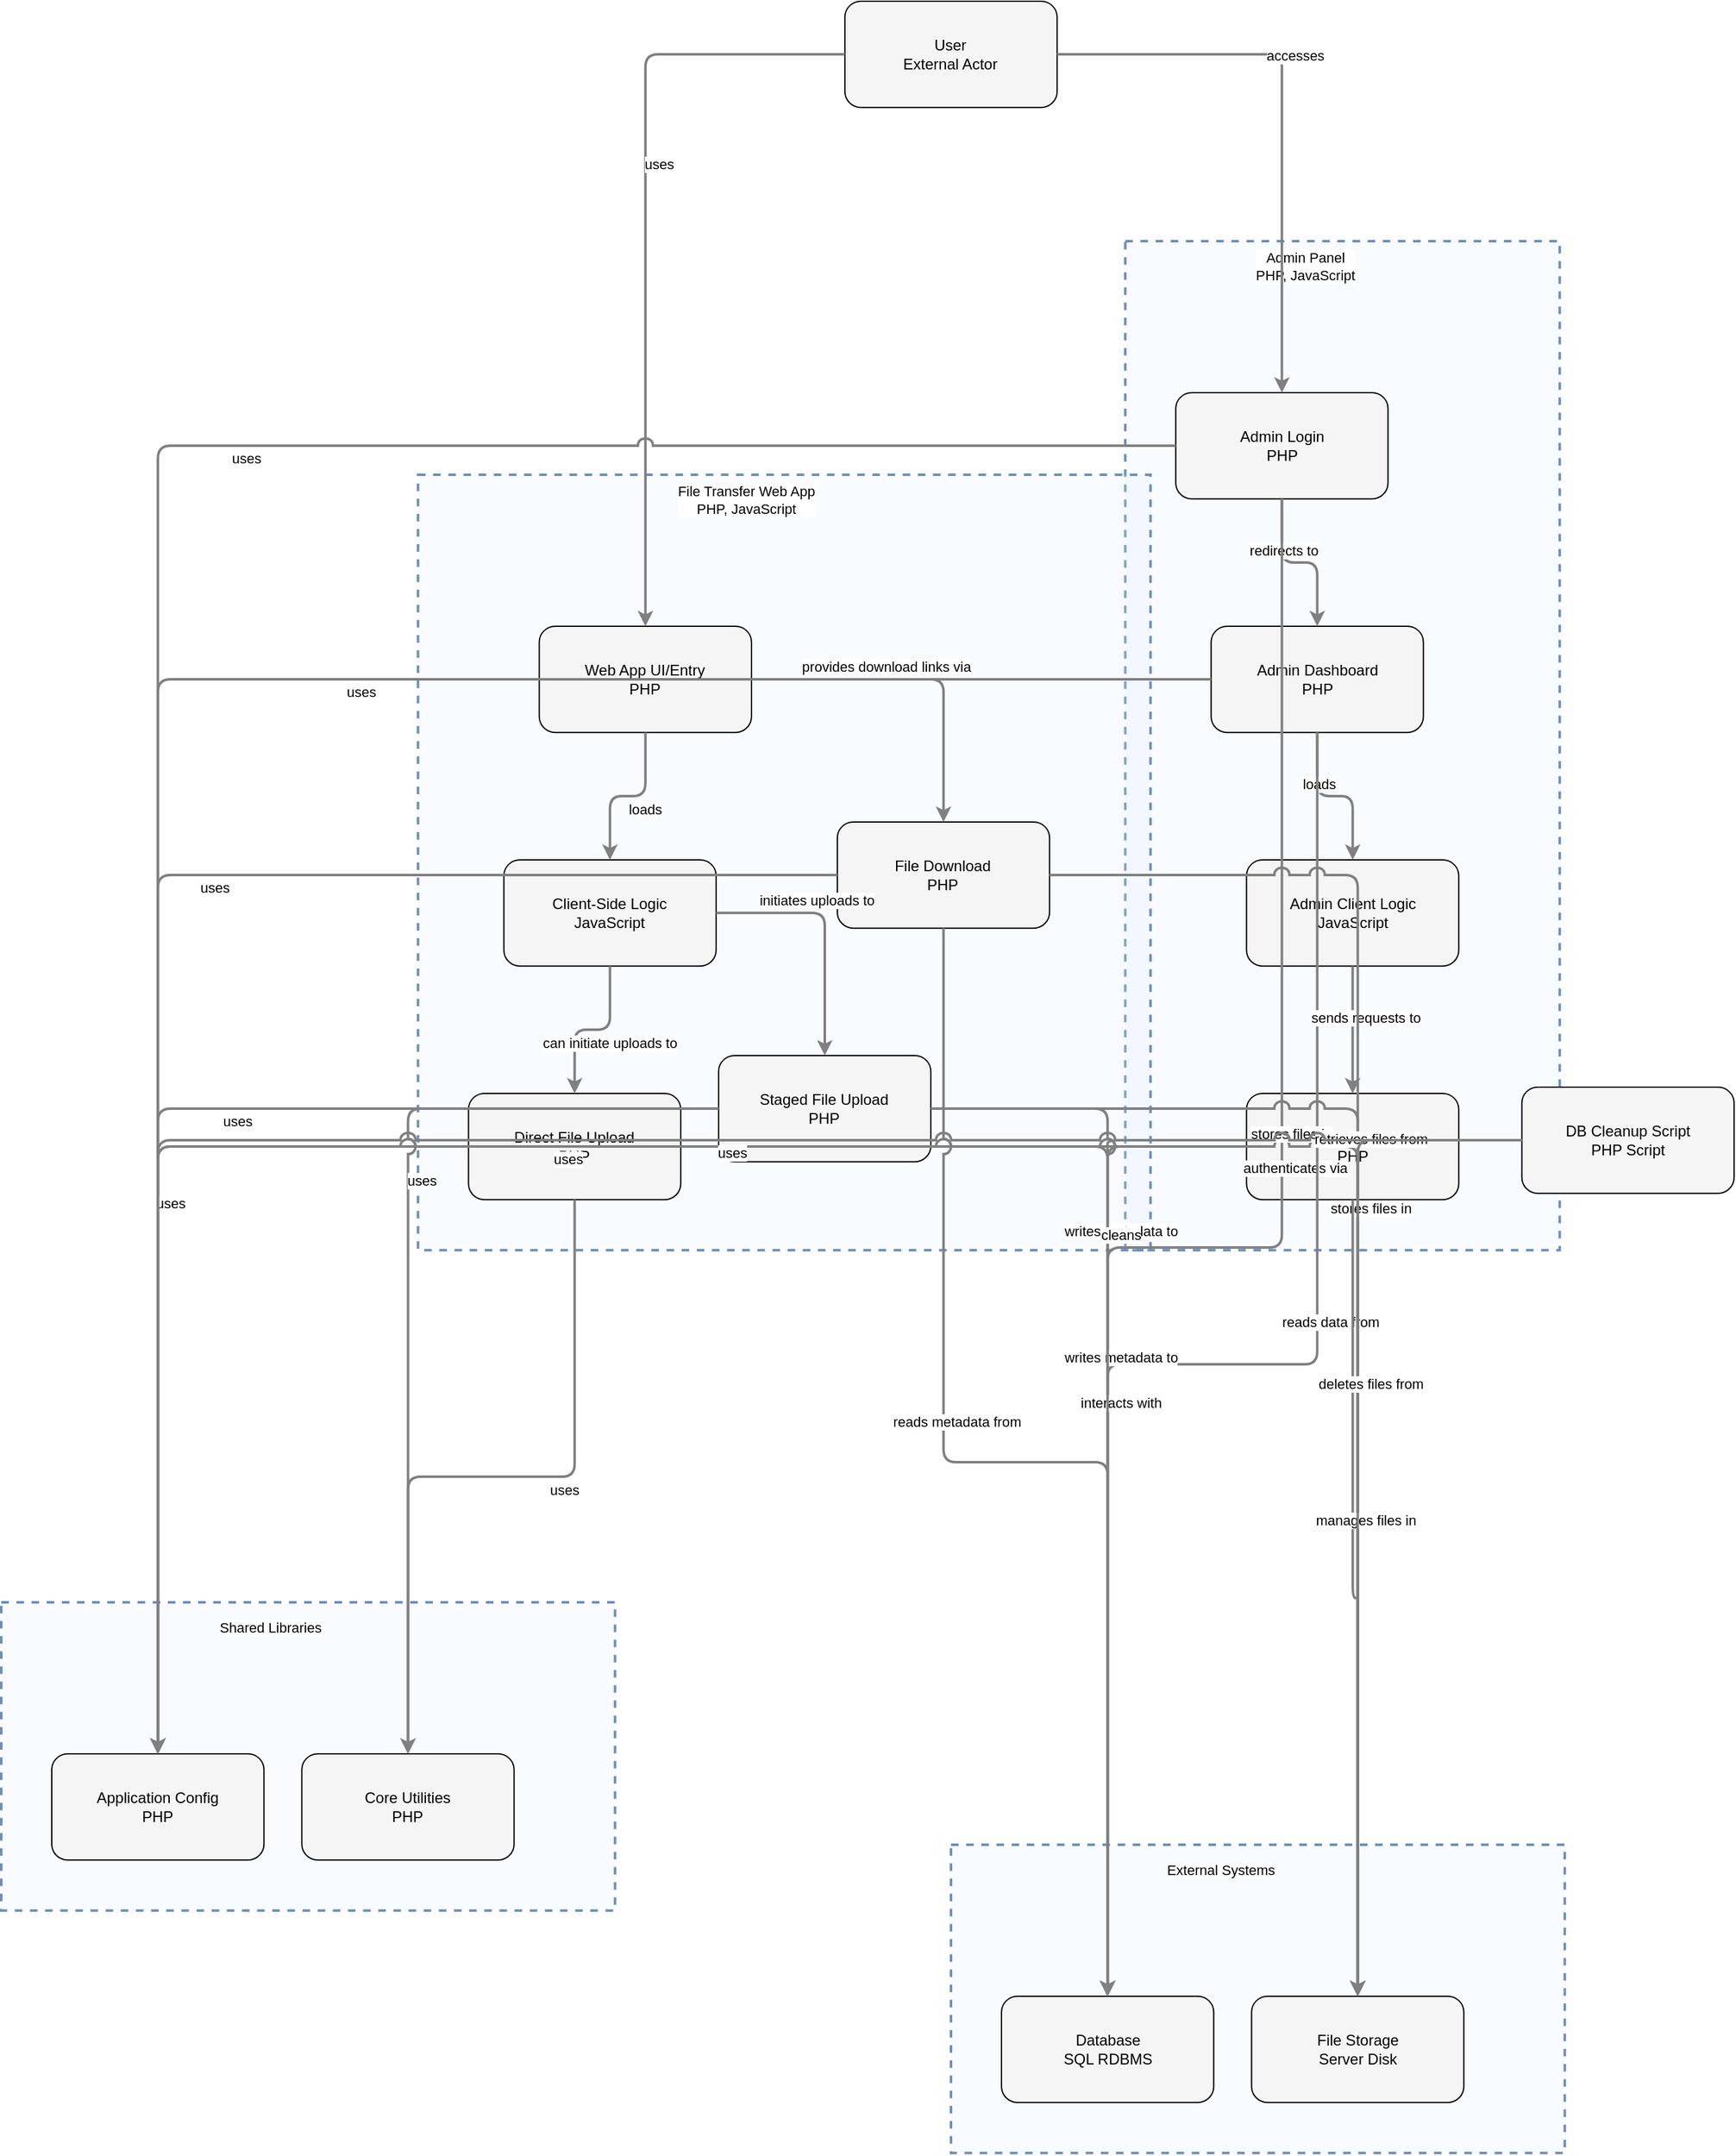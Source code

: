 <?xml version="1.0" encoding="UTF-8"?>
      <mxfile version="14.6.5" type="device">
        <diagram id="codeviz-diagram" name="System Diagram">
          <mxGraphModel dx="1000" dy="1000" grid="1" gridSize="10" guides="1" tooltips="1" connect="1" arrows="1" fold="1" page="1" pageScale="1" pageWidth="1169" pageHeight="827" math="0" shadow="0">
            <root>
              <mxCell id="0"/>
              <mxCell id="1" parent="0"/>
              <mxCell id="1531" value="" style="html=1;whiteSpace=wrap;container=1;fillColor=#dae8fc;strokeColor=#6c8ebf;dashed=1;fillOpacity=20;strokeWidth=2;containerType=none;recursiveResize=0;movable=1;resizable=1;autosize=0;dropTarget=0" vertex="1" parent="1">
                <mxGeometry x="774.523" y="1472" width="486.316" height="244.079" as="geometry"/>
              </mxCell>
              <mxCell id="1531_label" value="External Systems" style="edgeLabel;html=1;align=center;verticalAlign=middle;resizable=0;labelBackgroundColor=white;spacing=5" vertex="1" parent="1">
                <mxGeometry x="782.523" y="1480" width="410.316" height="24" as="geometry"/>
              </mxCell>
<mxCell id="1532" value="" style="html=1;whiteSpace=wrap;container=1;fillColor=#dae8fc;strokeColor=#6c8ebf;dashed=1;fillOpacity=20;strokeWidth=2;containerType=none;recursiveResize=0;movable=1;resizable=1;autosize=0;dropTarget=0" vertex="1" parent="1">
                <mxGeometry x="22" y="1280" width="486.316" height="244.079" as="geometry"/>
              </mxCell>
              <mxCell id="1532_label" value="Shared Libraries" style="edgeLabel;html=1;align=center;verticalAlign=middle;resizable=0;labelBackgroundColor=white;spacing=5" vertex="1" parent="1">
                <mxGeometry x="30" y="1288" width="410.316" height="24" as="geometry"/>
              </mxCell>
<mxCell id="1533" value="" style="html=1;whiteSpace=wrap;container=1;fillColor=#dae8fc;strokeColor=#6c8ebf;dashed=1;fillOpacity=20;strokeWidth=2;containerType=none;recursiveResize=0;movable=1;resizable=1;autosize=0;dropTarget=0" vertex="1" parent="1">
                <mxGeometry x="912.615" y="202" width="344.21" height="799.079" as="geometry"/>
              </mxCell>
              <mxCell id="1533_label" value="Admin Panel&lt;br&gt;PHP, JavaScript" style="edgeLabel;html=1;align=center;verticalAlign=middle;resizable=0;labelBackgroundColor=white;spacing=5" vertex="1" parent="1">
                <mxGeometry x="920.615" y="210" width="268.21" height="24" as="geometry"/>
              </mxCell>
<mxCell id="1534" value="" style="html=1;whiteSpace=wrap;container=1;fillColor=#dae8fc;strokeColor=#6c8ebf;dashed=1;fillOpacity=20;strokeWidth=2;containerType=none;recursiveResize=0;movable=1;resizable=1;autosize=0;dropTarget=0" vertex="1" parent="1">
                <mxGeometry x="352.22" y="387" width="580.395" height="614.079" as="geometry"/>
              </mxCell>
              <mxCell id="1534_label" value="File Transfer Web App&lt;br&gt;PHP, JavaScript" style="edgeLabel;html=1;align=center;verticalAlign=middle;resizable=0;labelBackgroundColor=white;spacing=5" vertex="1" parent="1">
                <mxGeometry x="360.22" y="395" width="504.395" height="24" as="geometry"/>
              </mxCell>
              <mxCell id="1544" value="DB Cleanup Script&lt;br&gt;PHP Script" style="rounded=1;whiteSpace=wrap;html=1;fillColor=#f5f5f5" vertex="1" parent="1">
                    <mxGeometry x="1226.825" y="872" width="168.158" height="84.079" as="geometry"/>
                  </mxCell>
<mxCell id="1549" value="User&lt;br&gt;External Actor" style="rounded=1;whiteSpace=wrap;html=1;fillColor=#f5f5f5" vertex="1" parent="1">
                    <mxGeometry x="690.444" y="12" width="168.158" height="84.079" as="geometry"/>
                  </mxCell>
<mxCell id="1535" value="Web App UI/Entry&lt;br&gt;PHP" style="rounded=1;whiteSpace=wrap;html=1;fillColor=#f5f5f5" vertex="1" parent="1534">
                    <mxGeometry x="96.053" y="120" width="168.158" height="84.079" as="geometry"/>
                  </mxCell>
<mxCell id="1536" value="Client-Side Logic&lt;br&gt;JavaScript" style="rounded=1;whiteSpace=wrap;html=1;fillColor=#f5f5f5" vertex="1" parent="1534">
                    <mxGeometry x="68.026" y="305" width="168.158" height="84.079" as="geometry"/>
                  </mxCell>
<mxCell id="1537" value="Direct File Upload&lt;br&gt;PHP" style="rounded=1;whiteSpace=wrap;html=1;fillColor=#f5f5f5" vertex="1" parent="1534">
                    <mxGeometry x="40" y="490" width="168.158" height="84.079" as="geometry"/>
                  </mxCell>
<mxCell id="1538" value="Staged File Upload&lt;br&gt;PHP" style="rounded=1;whiteSpace=wrap;html=1;fillColor=#f5f5f5" vertex="1" parent="1534">
                    <mxGeometry x="238.158" y="460" width="168.158" height="84.079" as="geometry"/>
                  </mxCell>
<mxCell id="1539" value="File Download&lt;br&gt;PHP" style="rounded=1;whiteSpace=wrap;html=1;fillColor=#f5f5f5" vertex="1" parent="1534">
                    <mxGeometry x="332.237" y="275" width="168.158" height="84.079" as="geometry"/>
                  </mxCell>
<mxCell id="1540" value="Admin Login&lt;br&gt;PHP" style="rounded=1;whiteSpace=wrap;html=1;fillColor=#f5f5f5" vertex="1" parent="1533">
                    <mxGeometry x="40" y="120" width="168.158" height="84.079" as="geometry"/>
                  </mxCell>
<mxCell id="1541" value="Admin Dashboard&lt;br&gt;PHP" style="rounded=1;whiteSpace=wrap;html=1;fillColor=#f5f5f5" vertex="1" parent="1533">
                    <mxGeometry x="68.026" y="305" width="168.158" height="84.079" as="geometry"/>
                  </mxCell>
<mxCell id="1542" value="Admin Client Logic&lt;br&gt;JavaScript" style="rounded=1;whiteSpace=wrap;html=1;fillColor=#f5f5f5" vertex="1" parent="1533">
                    <mxGeometry x="96.053" y="490" width="168.158" height="84.079" as="geometry"/>
                  </mxCell>
<mxCell id="1543" value="Admin API Endpoints&lt;br&gt;PHP" style="rounded=1;whiteSpace=wrap;html=1;fillColor=#f5f5f5" vertex="1" parent="1533">
                    <mxGeometry x="96.053" y="675" width="168.158" height="84.079" as="geometry"/>
                  </mxCell>
<mxCell id="1545" value="Application Config&lt;br&gt;PHP" style="rounded=1;whiteSpace=wrap;html=1;fillColor=#f5f5f5" vertex="1" parent="1532">
                    <mxGeometry x="40" y="120" width="168.158" height="84.079" as="geometry"/>
                  </mxCell>
<mxCell id="1546" value="Core Utilities&lt;br&gt;PHP" style="rounded=1;whiteSpace=wrap;html=1;fillColor=#f5f5f5" vertex="1" parent="1532">
                    <mxGeometry x="238.158" y="120" width="168.158" height="84.079" as="geometry"/>
                  </mxCell>
<mxCell id="1547" value="Database&lt;br&gt;SQL RDBMS" style="rounded=1;whiteSpace=wrap;html=1;fillColor=#f5f5f5" vertex="1" parent="1531">
                    <mxGeometry x="40" y="120" width="168.158" height="84.079" as="geometry"/>
                  </mxCell>
<mxCell id="1548" value="File Storage&lt;br&gt;Server Disk" style="rounded=1;whiteSpace=wrap;html=1;fillColor=#f5f5f5" vertex="1" parent="1531">
                    <mxGeometry x="238.158" y="120" width="168.158" height="84.079" as="geometry"/>
                  </mxCell>
              <mxCell id="edge-127" style="edgeStyle=orthogonalEdgeStyle;rounded=1;orthogonalLoop=1;jettySize=auto;html=1;strokeColor=#808080;strokeWidth=2;jumpStyle=arc;jumpSize=10;spacing=15;labelBackgroundColor=white;labelBorderColor=none" edge="1" parent="1" source="1549" target="1535">
                  <mxGeometry relative="1" as="geometry"/>
                </mxCell>
                <mxCell id="edge-127_label" value="uses" style="edgeLabel;html=1;align=center;verticalAlign=middle;resizable=0;points=[];" vertex="1" connectable="0" parent="edge-127">
                  <mxGeometry x="-0.2" y="10" relative="1" as="geometry">
                    <mxPoint as="offset"/>
                  </mxGeometry>
                </mxCell>
<mxCell id="edge-128" style="edgeStyle=orthogonalEdgeStyle;rounded=1;orthogonalLoop=1;jettySize=auto;html=1;strokeColor=#808080;strokeWidth=2;jumpStyle=arc;jumpSize=10;spacing=15;labelBackgroundColor=white;labelBorderColor=none" edge="1" parent="1" source="1549" target="1540">
                  <mxGeometry relative="1" as="geometry"/>
                </mxCell>
                <mxCell id="edge-128_label" value="accesses" style="edgeLabel;html=1;align=center;verticalAlign=middle;resizable=0;points=[];" vertex="1" connectable="0" parent="edge-128">
                  <mxGeometry x="-0.2" y="10" relative="1" as="geometry">
                    <mxPoint as="offset"/>
                  </mxGeometry>
                </mxCell>
<mxCell id="edge-129" style="edgeStyle=orthogonalEdgeStyle;rounded=1;orthogonalLoop=1;jettySize=auto;html=1;strokeColor=#808080;strokeWidth=2;jumpStyle=arc;jumpSize=10;spacing=15;labelBackgroundColor=white;labelBorderColor=none" edge="1" parent="1" source="1535" target="1536">
                  <mxGeometry relative="1" as="geometry"/>
                </mxCell>
                <mxCell id="edge-129_label" value="loads" style="edgeLabel;html=1;align=center;verticalAlign=middle;resizable=0;points=[];" vertex="1" connectable="0" parent="edge-129">
                  <mxGeometry x="-0.2" y="10" relative="1" as="geometry">
                    <mxPoint as="offset"/>
                  </mxGeometry>
                </mxCell>
<mxCell id="edge-132" style="edgeStyle=orthogonalEdgeStyle;rounded=1;orthogonalLoop=1;jettySize=auto;html=1;strokeColor=#808080;strokeWidth=2;jumpStyle=arc;jumpSize=10;spacing=15;labelBackgroundColor=white;labelBorderColor=none" edge="1" parent="1" source="1535" target="1539">
                  <mxGeometry relative="1" as="geometry"/>
                </mxCell>
                <mxCell id="edge-132_label" value="provides download links via" style="edgeLabel;html=1;align=center;verticalAlign=middle;resizable=0;points=[];" vertex="1" connectable="0" parent="edge-132">
                  <mxGeometry x="-0.2" y="10" relative="1" as="geometry">
                    <mxPoint as="offset"/>
                  </mxGeometry>
                </mxCell>
<mxCell id="edge-131" style="edgeStyle=orthogonalEdgeStyle;rounded=1;orthogonalLoop=1;jettySize=auto;html=1;strokeColor=#808080;strokeWidth=2;jumpStyle=arc;jumpSize=10;spacing=15;labelBackgroundColor=white;labelBorderColor=none" edge="1" parent="1" source="1536" target="1537">
                  <mxGeometry relative="1" as="geometry"/>
                </mxCell>
                <mxCell id="edge-131_label" value="can initiate uploads to" style="edgeLabel;html=1;align=center;verticalAlign=middle;resizable=0;points=[];" vertex="1" connectable="0" parent="edge-131">
                  <mxGeometry x="-0.2" y="10" relative="1" as="geometry">
                    <mxPoint as="offset"/>
                  </mxGeometry>
                </mxCell>
<mxCell id="edge-130" style="edgeStyle=orthogonalEdgeStyle;rounded=1;orthogonalLoop=1;jettySize=auto;html=1;strokeColor=#808080;strokeWidth=2;jumpStyle=arc;jumpSize=10;spacing=15;labelBackgroundColor=white;labelBorderColor=none" edge="1" parent="1" source="1536" target="1538">
                  <mxGeometry relative="1" as="geometry"/>
                </mxCell>
                <mxCell id="edge-130_label" value="initiates uploads to" style="edgeLabel;html=1;align=center;verticalAlign=middle;resizable=0;points=[];" vertex="1" connectable="0" parent="edge-130">
                  <mxGeometry x="-0.2" y="10" relative="1" as="geometry">
                    <mxPoint as="offset"/>
                  </mxGeometry>
                </mxCell>
<mxCell id="edge-146" style="edgeStyle=orthogonalEdgeStyle;rounded=1;orthogonalLoop=1;jettySize=auto;html=1;strokeColor=#808080;strokeWidth=2;jumpStyle=arc;jumpSize=10;spacing=15;labelBackgroundColor=white;labelBorderColor=none" edge="1" parent="1" source="1540" target="1541">
                  <mxGeometry relative="1" as="geometry"/>
                </mxCell>
                <mxCell id="edge-146_label" value="redirects to" style="edgeLabel;html=1;align=center;verticalAlign=middle;resizable=0;points=[];" vertex="1" connectable="0" parent="edge-146">
                  <mxGeometry x="-0.2" y="10" relative="1" as="geometry">
                    <mxPoint as="offset"/>
                  </mxGeometry>
                </mxCell>
<mxCell id="edge-144" style="edgeStyle=orthogonalEdgeStyle;rounded=1;orthogonalLoop=1;jettySize=auto;html=1;strokeColor=#808080;strokeWidth=2;jumpStyle=arc;jumpSize=10;spacing=15;labelBackgroundColor=white;labelBorderColor=none" edge="1" parent="1" source="1540" target="1545">
                  <mxGeometry relative="1" as="geometry"/>
                </mxCell>
                <mxCell id="edge-144_label" value="uses" style="edgeLabel;html=1;align=center;verticalAlign=middle;resizable=0;points=[];" vertex="1" connectable="0" parent="edge-144">
                  <mxGeometry x="-0.2" y="10" relative="1" as="geometry">
                    <mxPoint as="offset"/>
                  </mxGeometry>
                </mxCell>
<mxCell id="edge-145" style="edgeStyle=orthogonalEdgeStyle;rounded=1;orthogonalLoop=1;jettySize=auto;html=1;strokeColor=#808080;strokeWidth=2;jumpStyle=arc;jumpSize=10;spacing=15;labelBackgroundColor=white;labelBorderColor=none" edge="1" parent="1" source="1540" target="1547">
                  <mxGeometry relative="1" as="geometry"/>
                </mxCell>
                <mxCell id="edge-145_label" value="authenticates via" style="edgeLabel;html=1;align=center;verticalAlign=middle;resizable=0;points=[];" vertex="1" connectable="0" parent="edge-145">
                  <mxGeometry x="-0.2" y="10" relative="1" as="geometry">
                    <mxPoint as="offset"/>
                  </mxGeometry>
                </mxCell>
<mxCell id="edge-147" style="edgeStyle=orthogonalEdgeStyle;rounded=1;orthogonalLoop=1;jettySize=auto;html=1;strokeColor=#808080;strokeWidth=2;jumpStyle=arc;jumpSize=10;spacing=15;labelBackgroundColor=white;labelBorderColor=none" edge="1" parent="1" source="1541" target="1542">
                  <mxGeometry relative="1" as="geometry"/>
                </mxCell>
                <mxCell id="edge-147_label" value="loads" style="edgeLabel;html=1;align=center;verticalAlign=middle;resizable=0;points=[];" vertex="1" connectable="0" parent="edge-147">
                  <mxGeometry x="-0.2" y="10" relative="1" as="geometry">
                    <mxPoint as="offset"/>
                  </mxGeometry>
                </mxCell>
<mxCell id="edge-148" style="edgeStyle=orthogonalEdgeStyle;rounded=1;orthogonalLoop=1;jettySize=auto;html=1;strokeColor=#808080;strokeWidth=2;jumpStyle=arc;jumpSize=10;spacing=15;labelBackgroundColor=white;labelBorderColor=none" edge="1" parent="1" source="1541" target="1545">
                  <mxGeometry relative="1" as="geometry"/>
                </mxCell>
                <mxCell id="edge-148_label" value="uses" style="edgeLabel;html=1;align=center;verticalAlign=middle;resizable=0;points=[];" vertex="1" connectable="0" parent="edge-148">
                  <mxGeometry x="-0.2" y="10" relative="1" as="geometry">
                    <mxPoint as="offset"/>
                  </mxGeometry>
                </mxCell>
<mxCell id="edge-149" style="edgeStyle=orthogonalEdgeStyle;rounded=1;orthogonalLoop=1;jettySize=auto;html=1;strokeColor=#808080;strokeWidth=2;jumpStyle=arc;jumpSize=10;spacing=15;labelBackgroundColor=white;labelBorderColor=none" edge="1" parent="1" source="1541" target="1547">
                  <mxGeometry relative="1" as="geometry"/>
                </mxCell>
                <mxCell id="edge-149_label" value="reads data from" style="edgeLabel;html=1;align=center;verticalAlign=middle;resizable=0;points=[];" vertex="1" connectable="0" parent="edge-149">
                  <mxGeometry x="-0.2" y="10" relative="1" as="geometry">
                    <mxPoint as="offset"/>
                  </mxGeometry>
                </mxCell>
<mxCell id="edge-150" style="edgeStyle=orthogonalEdgeStyle;rounded=1;orthogonalLoop=1;jettySize=auto;html=1;strokeColor=#808080;strokeWidth=2;jumpStyle=arc;jumpSize=10;spacing=15;labelBackgroundColor=white;labelBorderColor=none" edge="1" parent="1" source="1542" target="1543">
                  <mxGeometry relative="1" as="geometry"/>
                </mxCell>
                <mxCell id="edge-150_label" value="sends requests to" style="edgeLabel;html=1;align=center;verticalAlign=middle;resizable=0;points=[];" vertex="1" connectable="0" parent="edge-150">
                  <mxGeometry x="-0.2" y="10" relative="1" as="geometry">
                    <mxPoint as="offset"/>
                  </mxGeometry>
                </mxCell>
<mxCell id="edge-137" style="edgeStyle=orthogonalEdgeStyle;rounded=1;orthogonalLoop=1;jettySize=auto;html=1;strokeColor=#808080;strokeWidth=2;jumpStyle=arc;jumpSize=10;spacing=15;labelBackgroundColor=white;labelBorderColor=none" edge="1" parent="1" source="1537" target="1545">
                  <mxGeometry relative="1" as="geometry"/>
                </mxCell>
                <mxCell id="edge-137_label" value="uses" style="edgeLabel;html=1;align=center;verticalAlign=middle;resizable=0;points=[];" vertex="1" connectable="0" parent="edge-137">
                  <mxGeometry x="-0.2" y="10" relative="1" as="geometry">
                    <mxPoint as="offset"/>
                  </mxGeometry>
                </mxCell>
<mxCell id="edge-138" style="edgeStyle=orthogonalEdgeStyle;rounded=1;orthogonalLoop=1;jettySize=auto;html=1;strokeColor=#808080;strokeWidth=2;jumpStyle=arc;jumpSize=10;spacing=15;labelBackgroundColor=white;labelBorderColor=none" edge="1" parent="1" source="1537" target="1546">
                  <mxGeometry relative="1" as="geometry"/>
                </mxCell>
                <mxCell id="edge-138_label" value="uses" style="edgeLabel;html=1;align=center;verticalAlign=middle;resizable=0;points=[];" vertex="1" connectable="0" parent="edge-138">
                  <mxGeometry x="-0.2" y="10" relative="1" as="geometry">
                    <mxPoint as="offset"/>
                  </mxGeometry>
                </mxCell>
<mxCell id="edge-139" style="edgeStyle=orthogonalEdgeStyle;rounded=1;orthogonalLoop=1;jettySize=auto;html=1;strokeColor=#808080;strokeWidth=2;jumpStyle=arc;jumpSize=10;spacing=15;labelBackgroundColor=white;labelBorderColor=none" edge="1" parent="1" source="1537" target="1547">
                  <mxGeometry relative="1" as="geometry"/>
                </mxCell>
                <mxCell id="edge-139_label" value="writes metadata to" style="edgeLabel;html=1;align=center;verticalAlign=middle;resizable=0;points=[];" vertex="1" connectable="0" parent="edge-139">
                  <mxGeometry x="-0.2" y="10" relative="1" as="geometry">
                    <mxPoint as="offset"/>
                  </mxGeometry>
                </mxCell>
<mxCell id="edge-140" style="edgeStyle=orthogonalEdgeStyle;rounded=1;orthogonalLoop=1;jettySize=auto;html=1;strokeColor=#808080;strokeWidth=2;jumpStyle=arc;jumpSize=10;spacing=15;labelBackgroundColor=white;labelBorderColor=none" edge="1" parent="1" source="1537" target="1548">
                  <mxGeometry relative="1" as="geometry"/>
                </mxCell>
                <mxCell id="edge-140_label" value="stores files in" style="edgeLabel;html=1;align=center;verticalAlign=middle;resizable=0;points=[];" vertex="1" connectable="0" parent="edge-140">
                  <mxGeometry x="-0.2" y="10" relative="1" as="geometry">
                    <mxPoint as="offset"/>
                  </mxGeometry>
                </mxCell>
<mxCell id="edge-133" style="edgeStyle=orthogonalEdgeStyle;rounded=1;orthogonalLoop=1;jettySize=auto;html=1;strokeColor=#808080;strokeWidth=2;jumpStyle=arc;jumpSize=10;spacing=15;labelBackgroundColor=white;labelBorderColor=none" edge="1" parent="1" source="1538" target="1545">
                  <mxGeometry relative="1" as="geometry"/>
                </mxCell>
                <mxCell id="edge-133_label" value="uses" style="edgeLabel;html=1;align=center;verticalAlign=middle;resizable=0;points=[];" vertex="1" connectable="0" parent="edge-133">
                  <mxGeometry x="-0.2" y="10" relative="1" as="geometry">
                    <mxPoint as="offset"/>
                  </mxGeometry>
                </mxCell>
<mxCell id="edge-134" style="edgeStyle=orthogonalEdgeStyle;rounded=1;orthogonalLoop=1;jettySize=auto;html=1;strokeColor=#808080;strokeWidth=2;jumpStyle=arc;jumpSize=10;spacing=15;labelBackgroundColor=white;labelBorderColor=none" edge="1" parent="1" source="1538" target="1546">
                  <mxGeometry relative="1" as="geometry"/>
                </mxCell>
                <mxCell id="edge-134_label" value="uses" style="edgeLabel;html=1;align=center;verticalAlign=middle;resizable=0;points=[];" vertex="1" connectable="0" parent="edge-134">
                  <mxGeometry x="-0.2" y="10" relative="1" as="geometry">
                    <mxPoint as="offset"/>
                  </mxGeometry>
                </mxCell>
<mxCell id="edge-135" style="edgeStyle=orthogonalEdgeStyle;rounded=1;orthogonalLoop=1;jettySize=auto;html=1;strokeColor=#808080;strokeWidth=2;jumpStyle=arc;jumpSize=10;spacing=15;labelBackgroundColor=white;labelBorderColor=none" edge="1" parent="1" source="1538" target="1547">
                  <mxGeometry relative="1" as="geometry"/>
                </mxCell>
                <mxCell id="edge-135_label" value="writes metadata to" style="edgeLabel;html=1;align=center;verticalAlign=middle;resizable=0;points=[];" vertex="1" connectable="0" parent="edge-135">
                  <mxGeometry x="-0.2" y="10" relative="1" as="geometry">
                    <mxPoint as="offset"/>
                  </mxGeometry>
                </mxCell>
<mxCell id="edge-136" style="edgeStyle=orthogonalEdgeStyle;rounded=1;orthogonalLoop=1;jettySize=auto;html=1;strokeColor=#808080;strokeWidth=2;jumpStyle=arc;jumpSize=10;spacing=15;labelBackgroundColor=white;labelBorderColor=none" edge="1" parent="1" source="1538" target="1548">
                  <mxGeometry relative="1" as="geometry"/>
                </mxCell>
                <mxCell id="edge-136_label" value="stores files in" style="edgeLabel;html=1;align=center;verticalAlign=middle;resizable=0;points=[];" vertex="1" connectable="0" parent="edge-136">
                  <mxGeometry x="-0.2" y="10" relative="1" as="geometry">
                    <mxPoint as="offset"/>
                  </mxGeometry>
                </mxCell>
<mxCell id="edge-141" style="edgeStyle=orthogonalEdgeStyle;rounded=1;orthogonalLoop=1;jettySize=auto;html=1;strokeColor=#808080;strokeWidth=2;jumpStyle=arc;jumpSize=10;spacing=15;labelBackgroundColor=white;labelBorderColor=none" edge="1" parent="1" source="1539" target="1545">
                  <mxGeometry relative="1" as="geometry"/>
                </mxCell>
                <mxCell id="edge-141_label" value="uses" style="edgeLabel;html=1;align=center;verticalAlign=middle;resizable=0;points=[];" vertex="1" connectable="0" parent="edge-141">
                  <mxGeometry x="-0.2" y="10" relative="1" as="geometry">
                    <mxPoint as="offset"/>
                  </mxGeometry>
                </mxCell>
<mxCell id="edge-142" style="edgeStyle=orthogonalEdgeStyle;rounded=1;orthogonalLoop=1;jettySize=auto;html=1;strokeColor=#808080;strokeWidth=2;jumpStyle=arc;jumpSize=10;spacing=15;labelBackgroundColor=white;labelBorderColor=none" edge="1" parent="1" source="1539" target="1547">
                  <mxGeometry relative="1" as="geometry"/>
                </mxCell>
                <mxCell id="edge-142_label" value="reads metadata from" style="edgeLabel;html=1;align=center;verticalAlign=middle;resizable=0;points=[];" vertex="1" connectable="0" parent="edge-142">
                  <mxGeometry x="-0.2" y="10" relative="1" as="geometry">
                    <mxPoint as="offset"/>
                  </mxGeometry>
                </mxCell>
<mxCell id="edge-143" style="edgeStyle=orthogonalEdgeStyle;rounded=1;orthogonalLoop=1;jettySize=auto;html=1;strokeColor=#808080;strokeWidth=2;jumpStyle=arc;jumpSize=10;spacing=15;labelBackgroundColor=white;labelBorderColor=none" edge="1" parent="1" source="1539" target="1548">
                  <mxGeometry relative="1" as="geometry"/>
                </mxCell>
                <mxCell id="edge-143_label" value="retrieves files from" style="edgeLabel;html=1;align=center;verticalAlign=middle;resizable=0;points=[];" vertex="1" connectable="0" parent="edge-143">
                  <mxGeometry x="-0.2" y="10" relative="1" as="geometry">
                    <mxPoint as="offset"/>
                  </mxGeometry>
                </mxCell>
<mxCell id="edge-151" style="edgeStyle=orthogonalEdgeStyle;rounded=1;orthogonalLoop=1;jettySize=auto;html=1;strokeColor=#808080;strokeWidth=2;jumpStyle=arc;jumpSize=10;spacing=15;labelBackgroundColor=white;labelBorderColor=none" edge="1" parent="1" source="1543" target="1545">
                  <mxGeometry relative="1" as="geometry"/>
                </mxCell>
                <mxCell id="edge-151_label" value="uses" style="edgeLabel;html=1;align=center;verticalAlign=middle;resizable=0;points=[];" vertex="1" connectable="0" parent="edge-151">
                  <mxGeometry x="-0.2" y="10" relative="1" as="geometry">
                    <mxPoint as="offset"/>
                  </mxGeometry>
                </mxCell>
<mxCell id="edge-152" style="edgeStyle=orthogonalEdgeStyle;rounded=1;orthogonalLoop=1;jettySize=auto;html=1;strokeColor=#808080;strokeWidth=2;jumpStyle=arc;jumpSize=10;spacing=15;labelBackgroundColor=white;labelBorderColor=none" edge="1" parent="1" source="1543" target="1547">
                  <mxGeometry relative="1" as="geometry"/>
                </mxCell>
                <mxCell id="edge-152_label" value="interacts with" style="edgeLabel;html=1;align=center;verticalAlign=middle;resizable=0;points=[];" vertex="1" connectable="0" parent="edge-152">
                  <mxGeometry x="-0.2" y="10" relative="1" as="geometry">
                    <mxPoint as="offset"/>
                  </mxGeometry>
                </mxCell>
<mxCell id="edge-153" style="edgeStyle=orthogonalEdgeStyle;rounded=1;orthogonalLoop=1;jettySize=auto;html=1;strokeColor=#808080;strokeWidth=2;jumpStyle=arc;jumpSize=10;spacing=15;labelBackgroundColor=white;labelBorderColor=none" edge="1" parent="1" source="1543" target="1548">
                  <mxGeometry relative="1" as="geometry"/>
                </mxCell>
                <mxCell id="edge-153_label" value="manages files in" style="edgeLabel;html=1;align=center;verticalAlign=middle;resizable=0;points=[];" vertex="1" connectable="0" parent="edge-153">
                  <mxGeometry x="-0.2" y="10" relative="1" as="geometry">
                    <mxPoint as="offset"/>
                  </mxGeometry>
                </mxCell>
<mxCell id="edge-154" style="edgeStyle=orthogonalEdgeStyle;rounded=1;orthogonalLoop=1;jettySize=auto;html=1;strokeColor=#808080;strokeWidth=2;jumpStyle=arc;jumpSize=10;spacing=15;labelBackgroundColor=white;labelBorderColor=none" edge="1" parent="1" source="1544" target="1545">
                  <mxGeometry relative="1" as="geometry"/>
                </mxCell>
                <mxCell id="edge-154_label" value="uses" style="edgeLabel;html=1;align=center;verticalAlign=middle;resizable=0;points=[];" vertex="1" connectable="0" parent="edge-154">
                  <mxGeometry x="-0.2" y="10" relative="1" as="geometry">
                    <mxPoint as="offset"/>
                  </mxGeometry>
                </mxCell>
<mxCell id="edge-155" style="edgeStyle=orthogonalEdgeStyle;rounded=1;orthogonalLoop=1;jettySize=auto;html=1;strokeColor=#808080;strokeWidth=2;jumpStyle=arc;jumpSize=10;spacing=15;labelBackgroundColor=white;labelBorderColor=none" edge="1" parent="1" source="1544" target="1547">
                  <mxGeometry relative="1" as="geometry"/>
                </mxCell>
                <mxCell id="edge-155_label" value="cleans" style="edgeLabel;html=1;align=center;verticalAlign=middle;resizable=0;points=[];" vertex="1" connectable="0" parent="edge-155">
                  <mxGeometry x="-0.2" y="10" relative="1" as="geometry">
                    <mxPoint as="offset"/>
                  </mxGeometry>
                </mxCell>
<mxCell id="edge-156" style="edgeStyle=orthogonalEdgeStyle;rounded=1;orthogonalLoop=1;jettySize=auto;html=1;strokeColor=#808080;strokeWidth=2;jumpStyle=arc;jumpSize=10;spacing=15;labelBackgroundColor=white;labelBorderColor=none" edge="1" parent="1" source="1544" target="1548">
                  <mxGeometry relative="1" as="geometry"/>
                </mxCell>
                <mxCell id="edge-156_label" value="deletes files from" style="edgeLabel;html=1;align=center;verticalAlign=middle;resizable=0;points=[];" vertex="1" connectable="0" parent="edge-156">
                  <mxGeometry x="-0.2" y="10" relative="1" as="geometry">
                    <mxPoint as="offset"/>
                  </mxGeometry>
                </mxCell>
            </root>
          </mxGraphModel>
        </diagram>
      </mxfile>